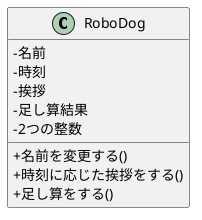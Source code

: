 @startuml
skinparam classAttributeIconSize 0
class RoboDog {
 '属性
 -名前
 -時刻
 -挨拶
 -足し算結果
 -2つの整数
 '操作
 +名前を変更する()
 +時刻に応じた挨拶をする()
 +足し算をする()
}

@enduml

